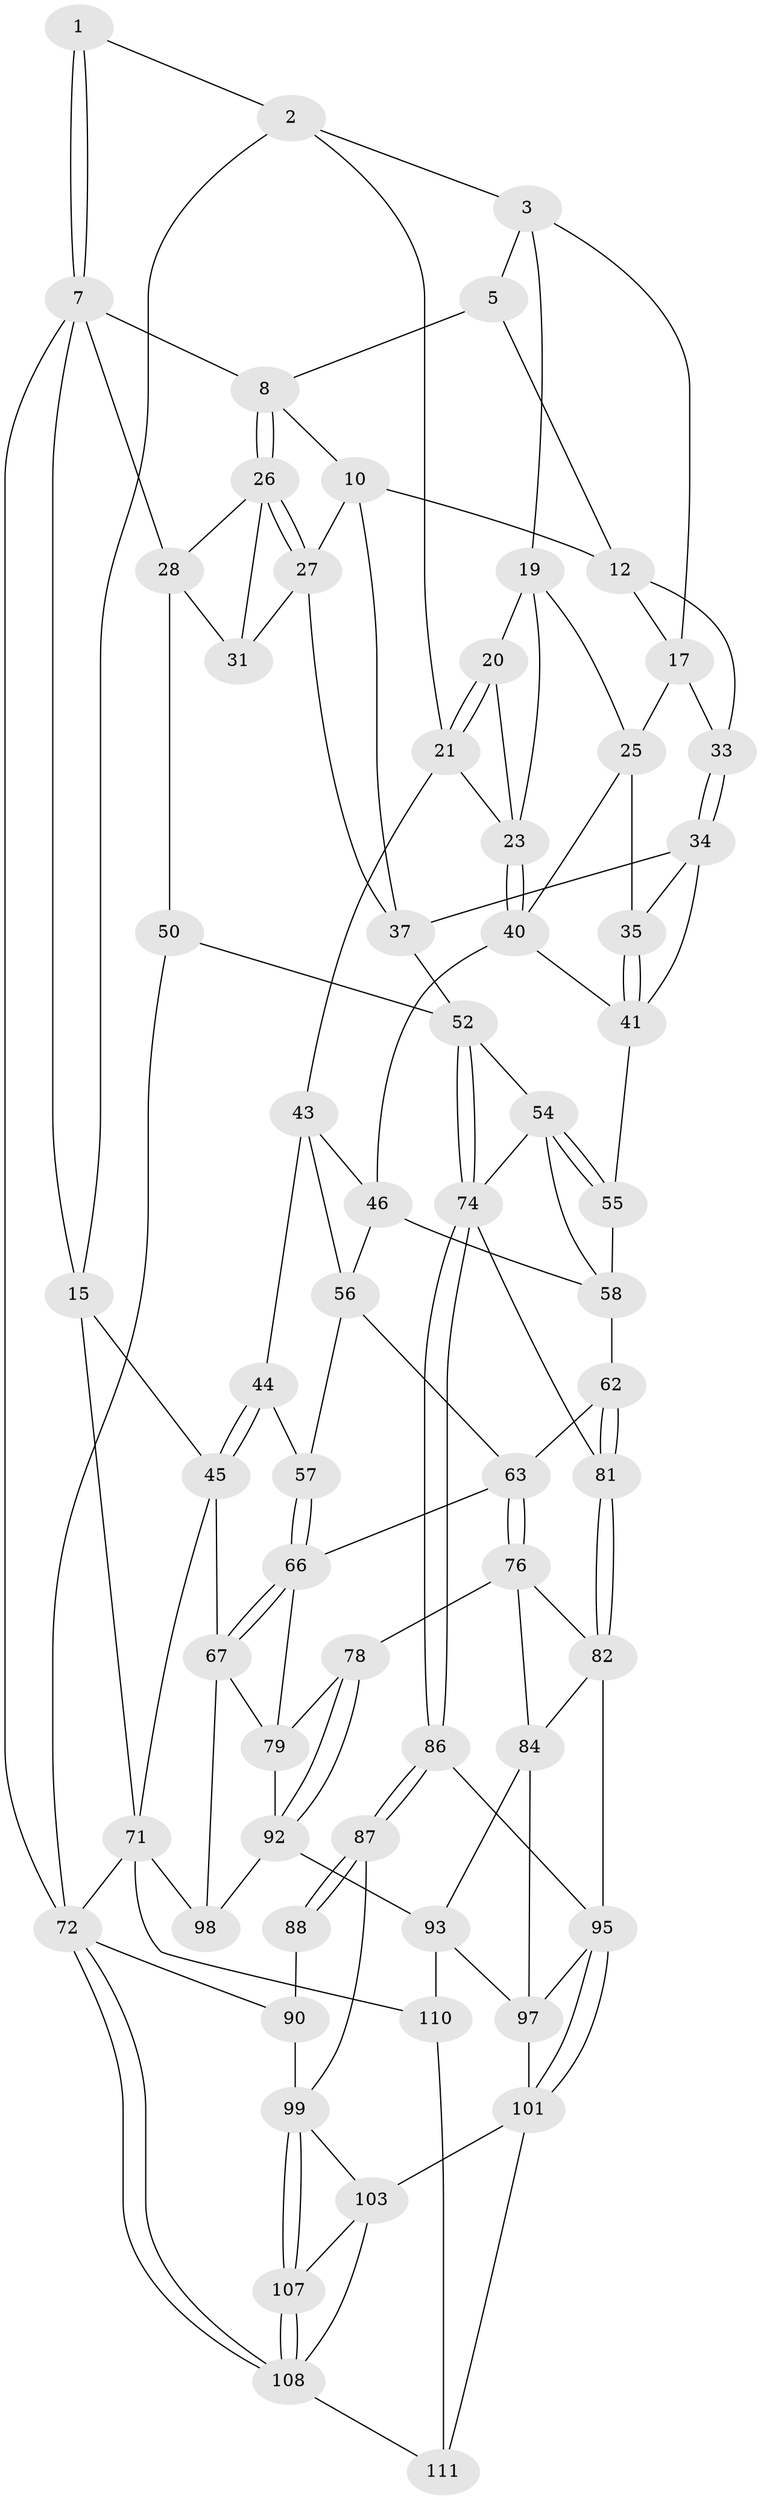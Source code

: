 // original degree distribution, {3: 0.026785714285714284, 4: 0.22321428571428573, 6: 0.22321428571428573, 5: 0.5267857142857143}
// Generated by graph-tools (version 1.1) at 2025/42/03/06/25 10:42:34]
// undirected, 65 vertices, 143 edges
graph export_dot {
graph [start="1"]
  node [color=gray90,style=filled];
  1 [pos="+0.6502984185832129+0"];
  2 [pos="+0.292654397382131+0",super="+16"];
  3 [pos="+0.3745359256988045+0.025771001650138622",super="+4"];
  5 [pos="+0.5993714765235272+0.00962949564925877",super="+6"];
  7 [pos="+1+0",super="+14"];
  8 [pos="+0.793139246269086+0.10581281729669059",super="+9"];
  10 [pos="+0.7191202501885244+0.1601887555134207",super="+11"];
  12 [pos="+0.6384732431913188+0.14515154365471203",super="+13"];
  15 [pos="+0+0"];
  17 [pos="+0.48244790572112645+0.15546886380108366",super="+18"];
  19 [pos="+0.31139417167258315+0.11800364086340094",super="+22"];
  20 [pos="+0.2646269565884935+0.11842854307455777"];
  21 [pos="+0+0",super="+30"];
  23 [pos="+0.3014034525758908+0.21429066855340126",super="+24"];
  25 [pos="+0.4401441033309625+0.1710320970756023",super="+36"];
  26 [pos="+0.7872462930164891+0.13100980043512722",super="+29"];
  27 [pos="+0.7714917385248892+0.14758046524693022",super="+32"];
  28 [pos="+1+0",super="+49"];
  31 [pos="+0.8682338129187649+0.24945832590273448"];
  33 [pos="+0.5224037300131852+0.16790190850466455"];
  34 [pos="+0.5451309193058973+0.24921972527435146",super="+38"];
  35 [pos="+0.4597792246096879+0.21735034858026173"];
  37 [pos="+0.6729277617504642+0.22743193550814175",super="+39"];
  40 [pos="+0.3160976726912648+0.3155833091832545",super="+42"];
  41 [pos="+0.5351796032893138+0.34602207211044617",super="+48"];
  43 [pos="+0.1707132122889633+0.2547202496213915",super="+47"];
  44 [pos="+0+0.3108607404528865"];
  45 [pos="+0+0.25614009778343455",super="+69"];
  46 [pos="+0.30822694510321974+0.3232896835009816",super="+59"];
  50 [pos="+1+0.4811750635196422",super="+51"];
  52 [pos="+0.9159987134754298+0.49606154504957045",super="+53"];
  54 [pos="+0.6040621850686626+0.4672446749457131",super="+65"];
  55 [pos="+0.5681999070332614+0.3979072514011677"];
  56 [pos="+0.15480006297395435+0.3977464892020994",super="+60"];
  57 [pos="+0.13528467964983118+0.41537337307330885"];
  58 [pos="+0.4004044914733081+0.43805045498323975",super="+61"];
  62 [pos="+0.37727060778281624+0.5686346715834136"];
  63 [pos="+0.36240226912024676+0.570059910462599",super="+64"];
  66 [pos="+0.1187747964108216+0.5153073816980505",super="+70"];
  67 [pos="+0.033724465712674394+0.6401169795790898",super="+68"];
  71 [pos="+0+1",super="+109"];
  72 [pos="+1+1",super="+73"];
  74 [pos="+0.7180526762687153+0.6696325709908016",super="+75"];
  76 [pos="+0.3699315724521884+0.6627377959432018",super="+77"];
  78 [pos="+0.2778564760744099+0.6838839511756262"];
  79 [pos="+0.3000479540720227+0.5750129253764473",super="+80"];
  81 [pos="+0.5435435228620258+0.6166985043969825"];
  82 [pos="+0.5197549918085236+0.6609155904948925",super="+83"];
  84 [pos="+0.4393630513143829+0.7908966707371547",super="+85"];
  86 [pos="+0.7376744945183209+0.7432663515011142"];
  87 [pos="+0.7554329505304996+0.7614208779374235"];
  88 [pos="+0.8111553880966278+0.7549789397319374",super="+89"];
  90 [pos="+0.9855824571413029+0.8136775728115923",super="+91"];
  92 [pos="+0.19157127506205976+0.7280775899001064",super="+94"];
  93 [pos="+0.2799357294660028+0.8570898422154891",super="+106"];
  95 [pos="+0.6194739306281871+0.8004106850715642",super="+96"];
  97 [pos="+0.45053235188453405+0.7918302063001822",super="+102"];
  98 [pos="+0.15455248947860975+0.8964143966930638"];
  99 [pos="+0.890287506864508+0.8935775828201425",super="+100"];
  101 [pos="+0.578193549494543+0.8982829264883027",super="+105"];
  103 [pos="+0.7358454248281846+0.9088534629106225",super="+104"];
  107 [pos="+0.8833181341674958+0.9490701723448982"];
  108 [pos="+1+1",super="+112"];
  110 [pos="+0.4019189142395012+1"];
  111 [pos="+0.4398169504562517+1"];
  1 -- 2;
  1 -- 7;
  1 -- 7;
  2 -- 3;
  2 -- 21;
  2 -- 15;
  3 -- 19;
  3 -- 5;
  3 -- 17;
  5 -- 12;
  5 -- 8;
  7 -- 8;
  7 -- 72;
  7 -- 28;
  7 -- 15;
  8 -- 26;
  8 -- 26;
  8 -- 10;
  10 -- 27;
  10 -- 12;
  10 -- 37;
  12 -- 33;
  12 -- 17;
  15 -- 45;
  15 -- 71;
  17 -- 33;
  17 -- 25;
  19 -- 20;
  19 -- 25;
  19 -- 23;
  20 -- 21;
  20 -- 21;
  20 -- 23;
  21 -- 43;
  21 -- 23;
  23 -- 40;
  23 -- 40;
  25 -- 40;
  25 -- 35;
  26 -- 27;
  26 -- 27;
  26 -- 28;
  26 -- 31;
  27 -- 31;
  27 -- 37;
  28 -- 50;
  28 -- 31;
  33 -- 34;
  33 -- 34;
  34 -- 35;
  34 -- 41;
  34 -- 37;
  35 -- 41;
  35 -- 41;
  37 -- 52;
  40 -- 41;
  40 -- 46;
  41 -- 55;
  43 -- 44;
  43 -- 56;
  43 -- 46;
  44 -- 45;
  44 -- 45;
  44 -- 57;
  45 -- 71;
  45 -- 67;
  46 -- 58;
  46 -- 56;
  50 -- 72;
  50 -- 52;
  52 -- 74;
  52 -- 74;
  52 -- 54;
  54 -- 55;
  54 -- 55;
  54 -- 58;
  54 -- 74;
  55 -- 58;
  56 -- 57;
  56 -- 63;
  57 -- 66;
  57 -- 66;
  58 -- 62;
  62 -- 63;
  62 -- 81;
  62 -- 81;
  63 -- 76;
  63 -- 76;
  63 -- 66;
  66 -- 67;
  66 -- 67;
  66 -- 79;
  67 -- 79;
  67 -- 98;
  71 -- 72;
  71 -- 98;
  71 -- 110;
  72 -- 108;
  72 -- 108;
  72 -- 90;
  74 -- 86;
  74 -- 86;
  74 -- 81;
  76 -- 78;
  76 -- 84;
  76 -- 82;
  78 -- 79;
  78 -- 92;
  78 -- 92;
  79 -- 92;
  81 -- 82;
  81 -- 82;
  82 -- 84;
  82 -- 95;
  84 -- 97;
  84 -- 93;
  86 -- 87;
  86 -- 87;
  86 -- 95;
  87 -- 88;
  87 -- 88;
  87 -- 99;
  88 -- 90 [weight=2];
  90 -- 99;
  92 -- 98;
  92 -- 93;
  93 -- 110;
  93 -- 97;
  95 -- 101;
  95 -- 101;
  95 -- 97;
  97 -- 101;
  99 -- 107;
  99 -- 107;
  99 -- 103;
  101 -- 111;
  101 -- 103;
  103 -- 107;
  103 -- 108;
  107 -- 108;
  107 -- 108;
  108 -- 111;
  110 -- 111;
}
